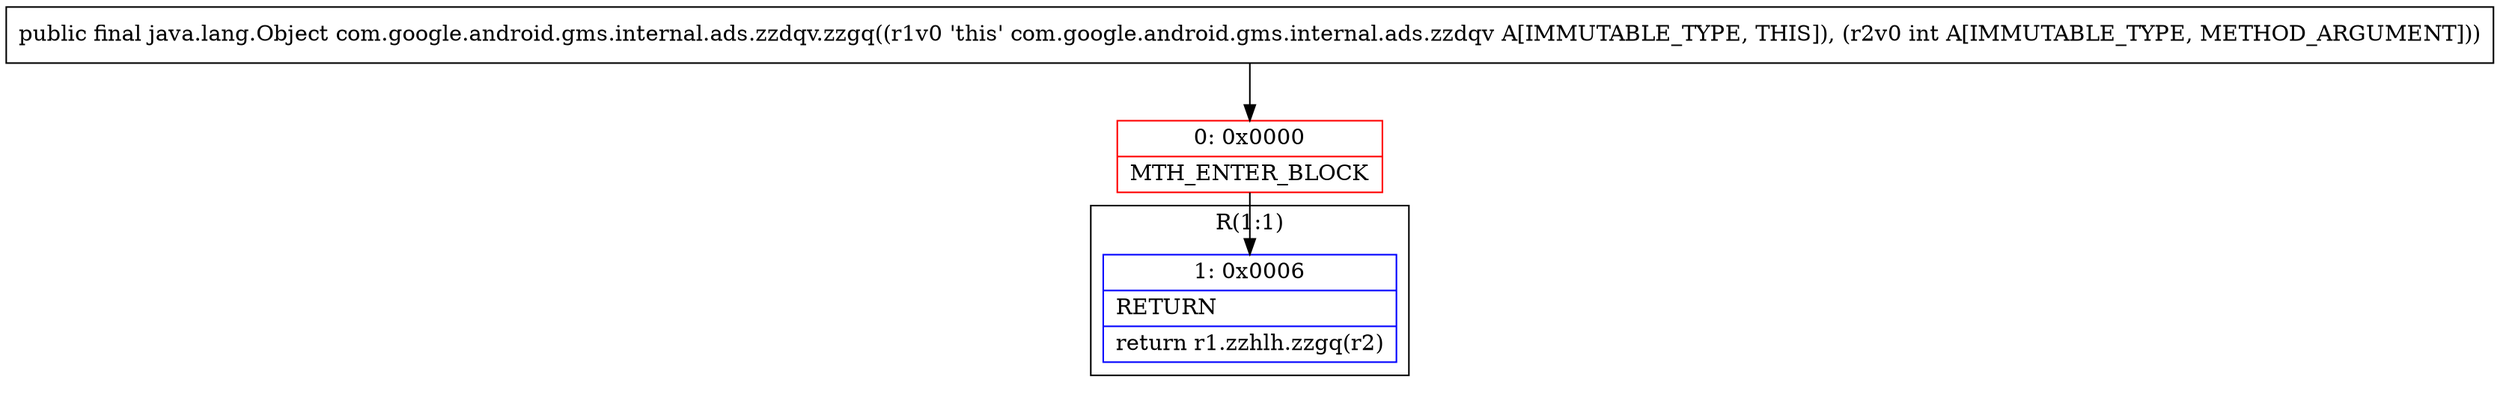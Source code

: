 digraph "CFG forcom.google.android.gms.internal.ads.zzdqv.zzgq(I)Ljava\/lang\/Object;" {
subgraph cluster_Region_1236199738 {
label = "R(1:1)";
node [shape=record,color=blue];
Node_1 [shape=record,label="{1\:\ 0x0006|RETURN\l|return r1.zzhlh.zzgq(r2)\l}"];
}
Node_0 [shape=record,color=red,label="{0\:\ 0x0000|MTH_ENTER_BLOCK\l}"];
MethodNode[shape=record,label="{public final java.lang.Object com.google.android.gms.internal.ads.zzdqv.zzgq((r1v0 'this' com.google.android.gms.internal.ads.zzdqv A[IMMUTABLE_TYPE, THIS]), (r2v0 int A[IMMUTABLE_TYPE, METHOD_ARGUMENT])) }"];
MethodNode -> Node_0;
Node_0 -> Node_1;
}

